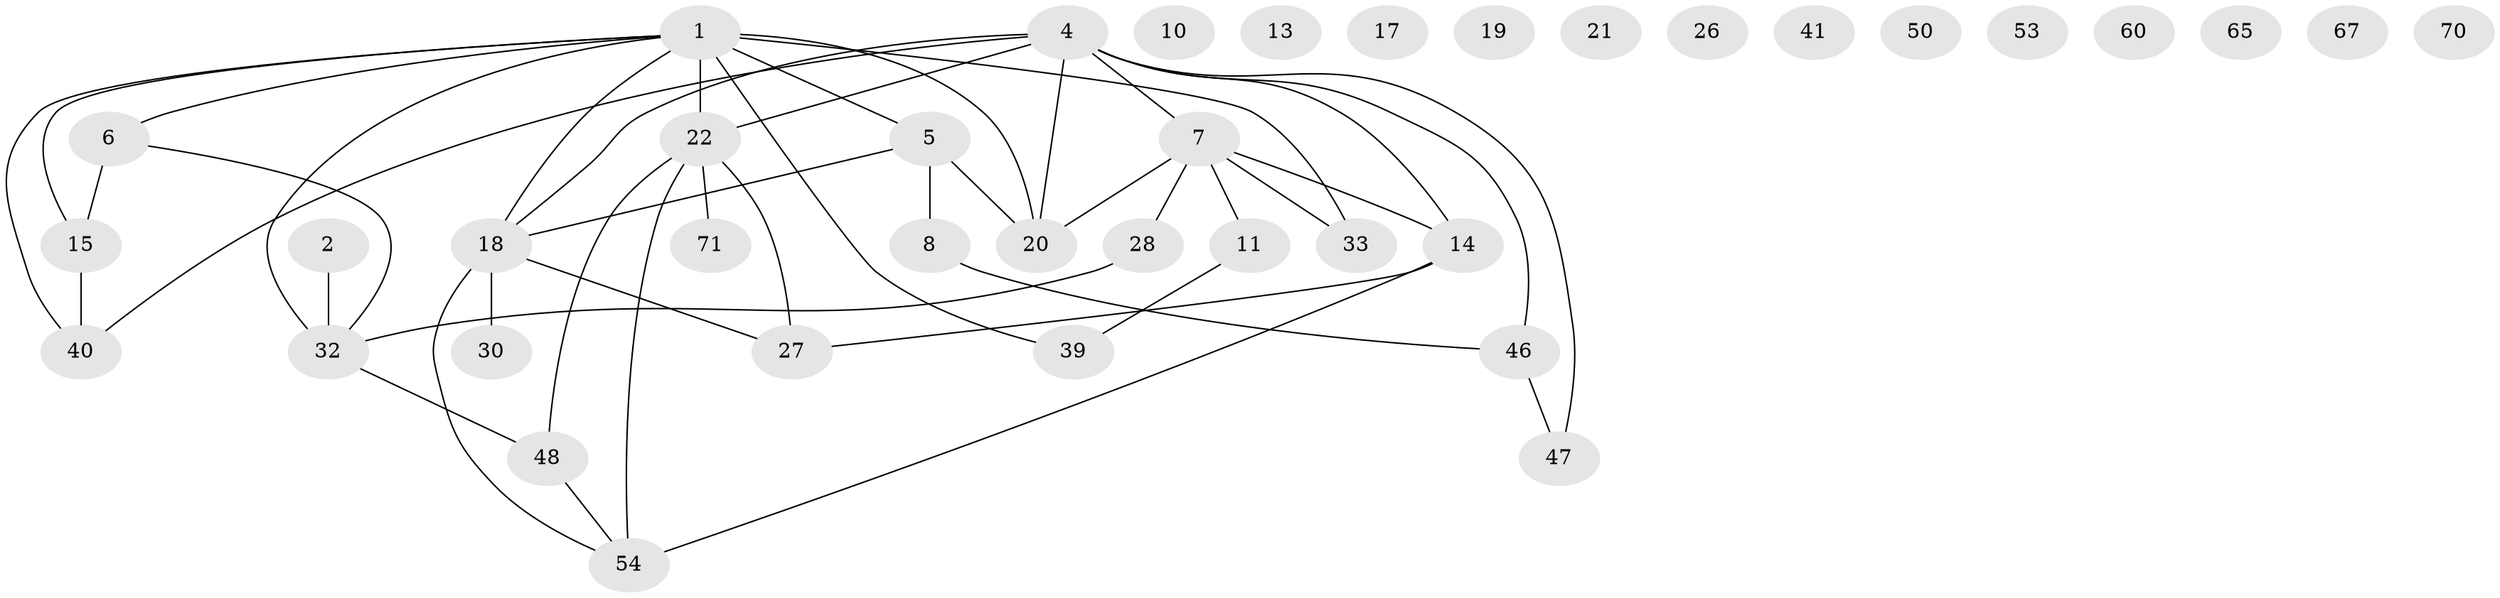// original degree distribution, {5: 0.07792207792207792, 1: 0.2077922077922078, 3: 0.14285714285714285, 2: 0.24675324675324675, 7: 0.012987012987012988, 0: 0.14285714285714285, 4: 0.16883116883116883}
// Generated by graph-tools (version 1.1) at 2025/16/03/04/25 18:16:32]
// undirected, 38 vertices, 45 edges
graph export_dot {
graph [start="1"]
  node [color=gray90,style=filled];
  1 [super="+3"];
  2;
  4 [super="+16+24+12"];
  5 [super="+44"];
  6 [super="+45+25"];
  7 [super="+35"];
  8;
  10;
  11;
  13;
  14 [super="+37+23"];
  15;
  17;
  18 [super="+42"];
  19;
  20 [super="+52"];
  21 [super="+38"];
  22 [super="+55"];
  26 [super="+68"];
  27 [super="+75"];
  28;
  30 [super="+66+34"];
  32 [super="+59"];
  33 [super="+43"];
  39 [super="+58"];
  40;
  41;
  46 [super="+63"];
  47;
  48 [super="+77"];
  50;
  53;
  54 [super="+64"];
  60;
  65;
  67;
  70;
  71;
  1 -- 18;
  1 -- 5;
  1 -- 32;
  1 -- 33;
  1 -- 6;
  1 -- 39;
  1 -- 40;
  1 -- 15;
  1 -- 22 [weight=2];
  1 -- 20;
  2 -- 32;
  4 -- 22 [weight=2];
  4 -- 40;
  4 -- 14;
  4 -- 18;
  4 -- 46;
  4 -- 47;
  4 -- 7;
  4 -- 20;
  5 -- 8;
  5 -- 18;
  5 -- 20;
  6 -- 32;
  6 -- 15;
  7 -- 33;
  7 -- 20;
  7 -- 11;
  7 -- 28;
  7 -- 14;
  8 -- 46;
  11 -- 39;
  14 -- 27;
  14 -- 54;
  15 -- 40;
  18 -- 30;
  18 -- 27;
  18 -- 54;
  22 -- 48;
  22 -- 54 [weight=2];
  22 -- 71;
  22 -- 27;
  28 -- 32;
  32 -- 48;
  46 -- 47;
  48 -- 54;
}
